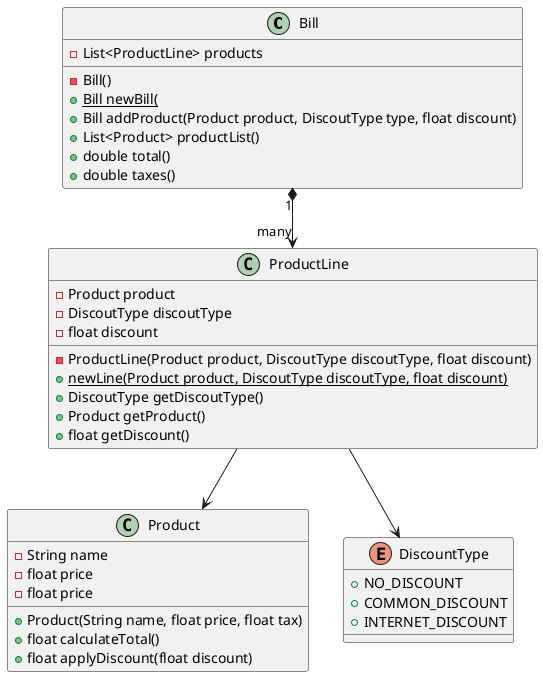 @startuml

class Bill {
    -List<ProductLine> products
    -Bill()
    +{static}Bill newBill(
    +Bill addProduct(Product product, DiscoutType type, float discount)
    +List<Product> productList()
    +double total()
    +double taxes()
}

class ProductLine {
    -Product product
    -DiscoutType discoutType
    -float discount
    -ProductLine(Product product, DiscoutType discoutType, float discount)
    +{static}newLine(Product product, DiscoutType discoutType, float discount)
    +DiscoutType getDiscoutType()
    +Product getProduct()
    +float getDiscount()
}

class Product {
    -String name
    -float price
    -float price
    +Product(String name, float price, float tax)
    +float calculateTotal()
    +float applyDiscount(float discount)
}

enum DiscountType {
    +NO_DISCOUNT
    +COMMON_DISCOUNT
    +INTERNET_DISCOUNT
}

Bill "1" *--> "many"  ProductLine
ProductLine --> Product
ProductLine --> DiscountType

@enduml
